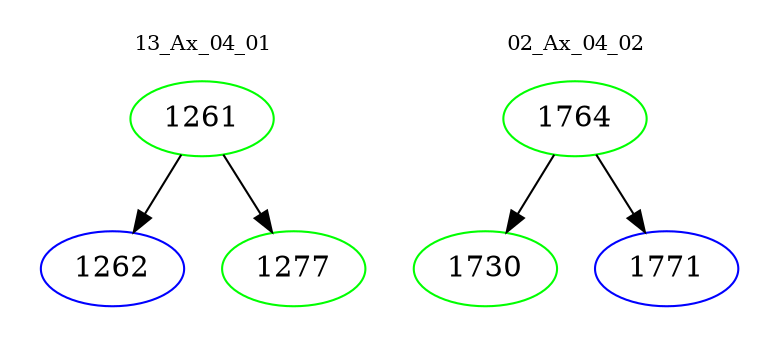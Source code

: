 digraph{
subgraph cluster_0 {
color = white
label = "13_Ax_04_01";
fontsize=10;
T0_1261 [label="1261", color="green"]
T0_1261 -> T0_1262 [color="black"]
T0_1262 [label="1262", color="blue"]
T0_1261 -> T0_1277 [color="black"]
T0_1277 [label="1277", color="green"]
}
subgraph cluster_1 {
color = white
label = "02_Ax_04_02";
fontsize=10;
T1_1764 [label="1764", color="green"]
T1_1764 -> T1_1730 [color="black"]
T1_1730 [label="1730", color="green"]
T1_1764 -> T1_1771 [color="black"]
T1_1771 [label="1771", color="blue"]
}
}
